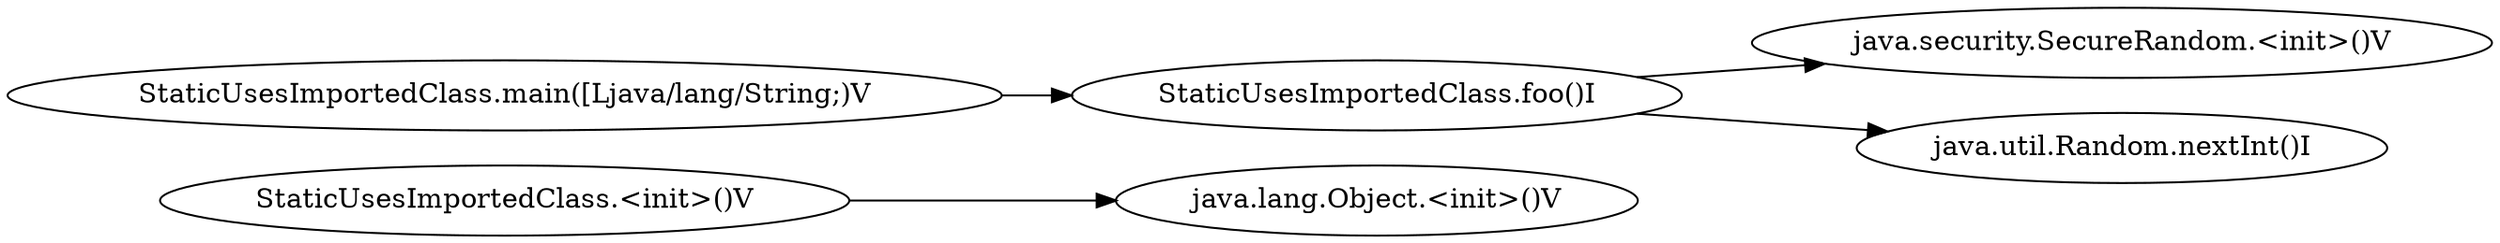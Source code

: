 digraph graphname {
rankdir="LR";
117 [label="StaticUsesImportedClass.<init>()V"]
118 [label="java.lang.Object.<init>()V"]
120 [label="StaticUsesImportedClass.main([Ljava/lang/String;)V"]
133 [label="StaticUsesImportedClass.foo()I"]
138 [label="java.security.SecureRandom.<init>()V"]
140 [label="java.util.Random.nextInt()I"]
117 -> 118
120 -> 133
133 -> 138
133 -> 140
}
